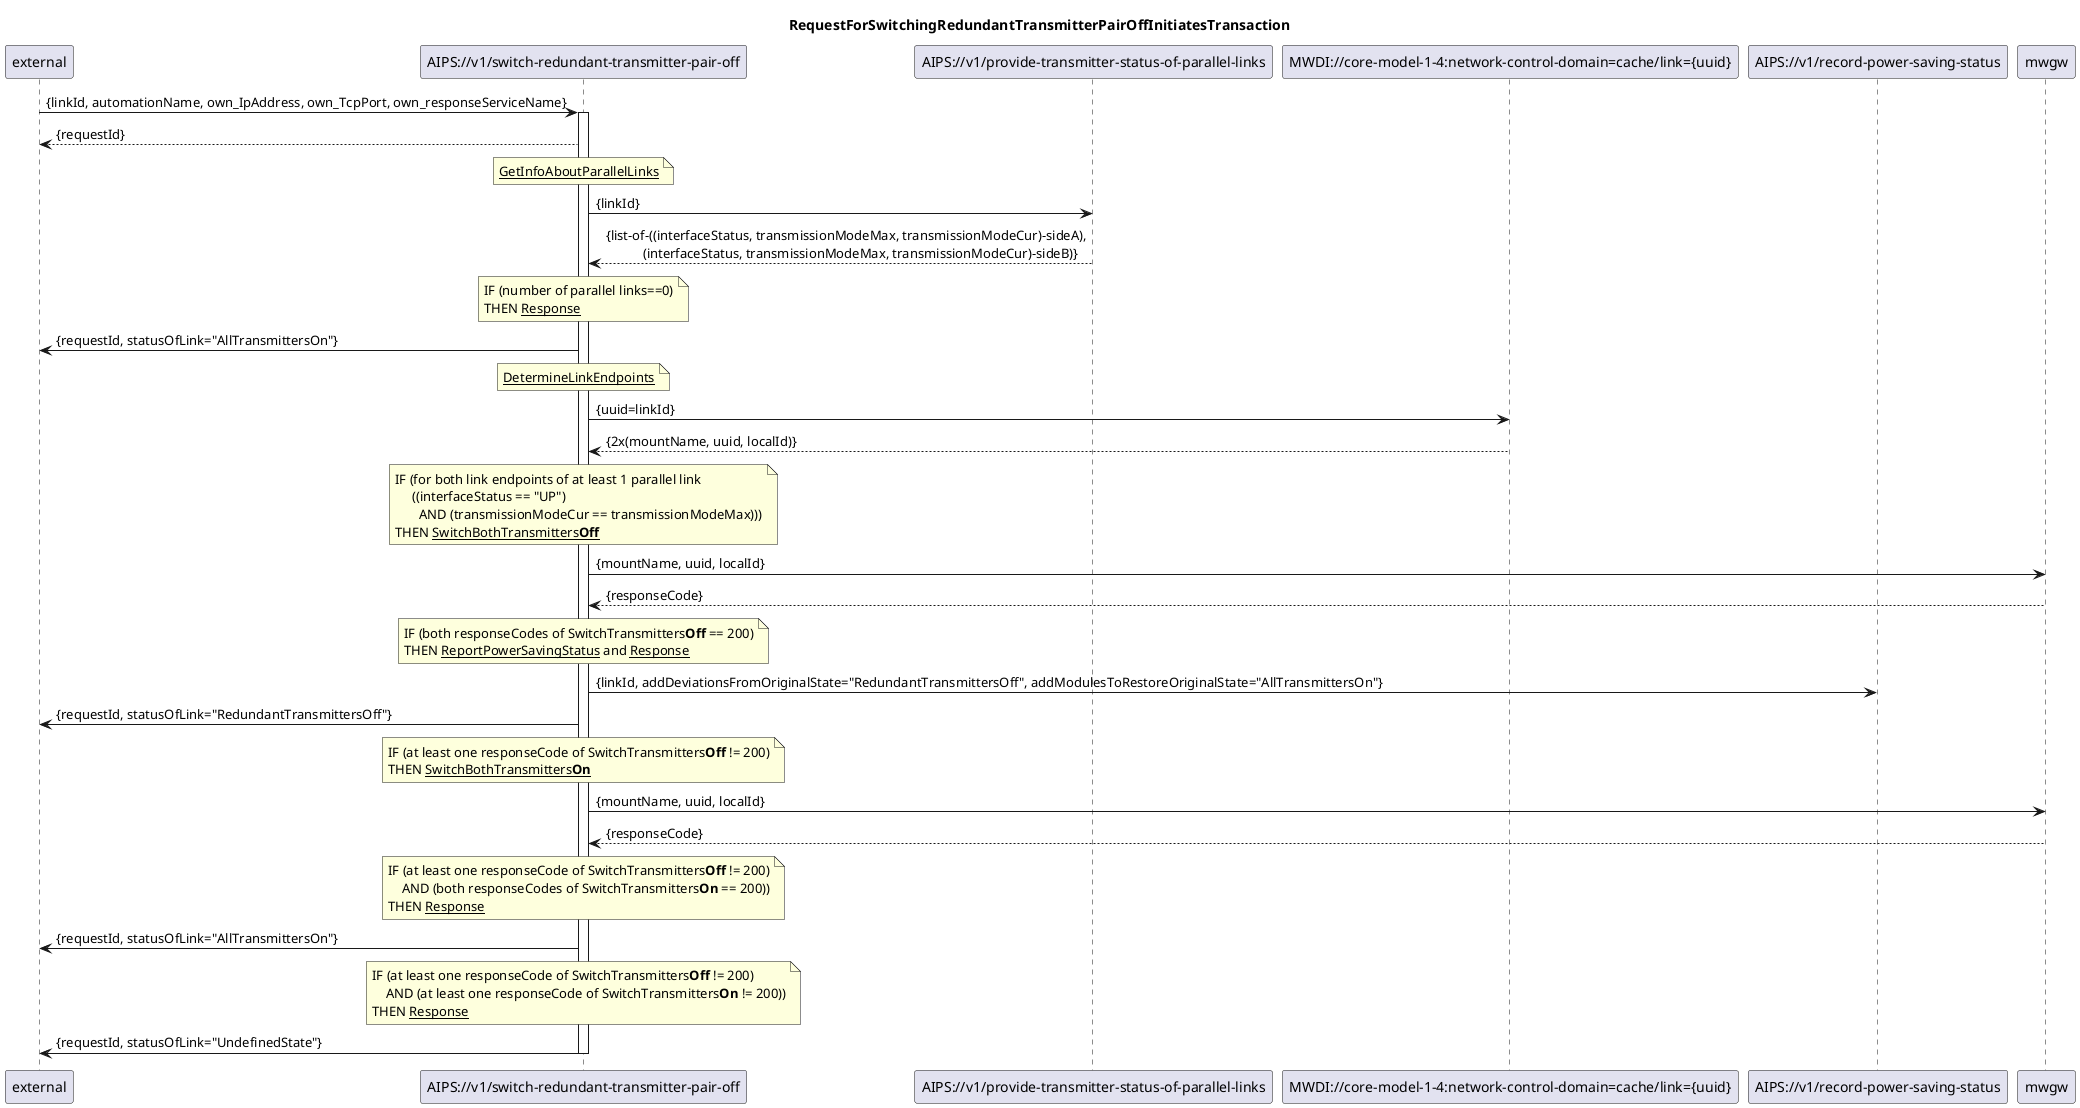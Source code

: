 @startuml 500_switchRedundantTransmitterPairOff
skinparam responseMessageBelowArrow true

title
RequestForSwitchingRedundantTransmitterPairOffInitiatesTransaction
end title

participant "external" as requestor
participant "AIPS://v1/switch-redundant-transmitter-pair-off" as rto
participant "AIPS://v1/provide-transmitter-status-of-parallel-links" as provideStatus
participant "MWDI://core-model-1-4:network-control-domain=cache/link={uuid}" as resolveAddress
'participant "MWDG://core-model-1-4:network-control-domain=live/control-construct={mount-name}/logical-termination-point={uuid}/layer-protocol={local-id}/air-interface-2-0:air-interface-pac/air-interface-configuration/transmitter-is-on" as mwgw
participant "AIPS://v1/record-power-saving-status" as recordStatus
'participant "AIPS://<alarm-service-to-be-specified>" as alarm

requestor -> rto: {linkId, automationName, own_IpAddress, own_TcpPort, own_responseServiceName}
activate rto
rto --> requestor: {requestId}

note over rto
  <u>GetInfoAboutParallelLinks</u>
end note
rto -> provideStatus: {linkId}
provideStatus --> rto: {list-of-((interfaceStatus, transmissionModeMax, transmissionModeCur)-sideA),\n           (interfaceStatus, transmissionModeMax, transmissionModeCur)-sideB)}

note over rto
  IF (number of parallel links==0)
  THEN <u>Response</u>
end note
rto -> requestor: {requestId, statusOfLink="AllTransmittersOn"}

note over rto
  <u>DetermineLinkEndpoints</u>
end note
rto -> resolveAddress: {uuid=linkId}
resolveAddress --> rto: {2x(mountName, uuid, localId)}

note over rto
  IF (for both link endpoints of at least 1 parallel link
       ((interfaceStatus == "UP") 
         AND (transmissionModeCur == transmissionModeMax)))
  THEN <u>SwitchBothTransmitters<b>Off</b></u>
end note
rto -> mwgw: {mountName, uuid, localId}
mwgw --> rto: {responseCode}

note over rto
  IF (both responseCodes of SwitchTransmitters<b>Off</b> == 200)
  THEN <u>ReportPowerSavingStatus</u> and <u>Response</u>
end note 
rto -> recordStatus: {linkId, addDeviationsFromOriginalState="RedundantTransmittersOff", addModulesToRestoreOriginalState="AllTransmittersOn"}

rto -> requestor: {requestId, statusOfLink="RedundantTransmittersOff"}

note over rto
  IF (at least one responseCode of SwitchTransmitters<b>Off</b> != 200)
  THEN <u>SwitchBothTransmitters<b>On</b></u>
end note
rto -> mwgw: {mountName, uuid, localId}
mwgw --> rto: {responseCode}

note over rto
  IF (at least one responseCode of SwitchTransmitters<b>Off</b> != 200)
      AND (both responseCodes of SwitchTransmitters<b>On</b> == 200))
  THEN <u>Response</u>
end note

rto -> requestor: {requestId, statusOfLink="AllTransmittersOn"}

'alarms to be added with later release version
'note over rto
'  IF (at least one responseCode of SwitchTransmitters<b>Off</b> != 200)
'      AND (at least one responseCode of SwitchTransmitters<b>On</b> != 200))
'  THEN <u>ReportAlarm</u> and <u>Response</u>
'end note 
'rto -> alarm: {<i>to be specified</i>}

note over rto
  IF (at least one responseCode of SwitchTransmitters<b>Off</b> != 200)
      AND (at least one responseCode of SwitchTransmitters<b>On</b> != 200))
  THEN <u>Response</u>
end note

rto -> requestor: {requestId, statusOfLink="UndefinedState"}


deactivate rto 

@enduml